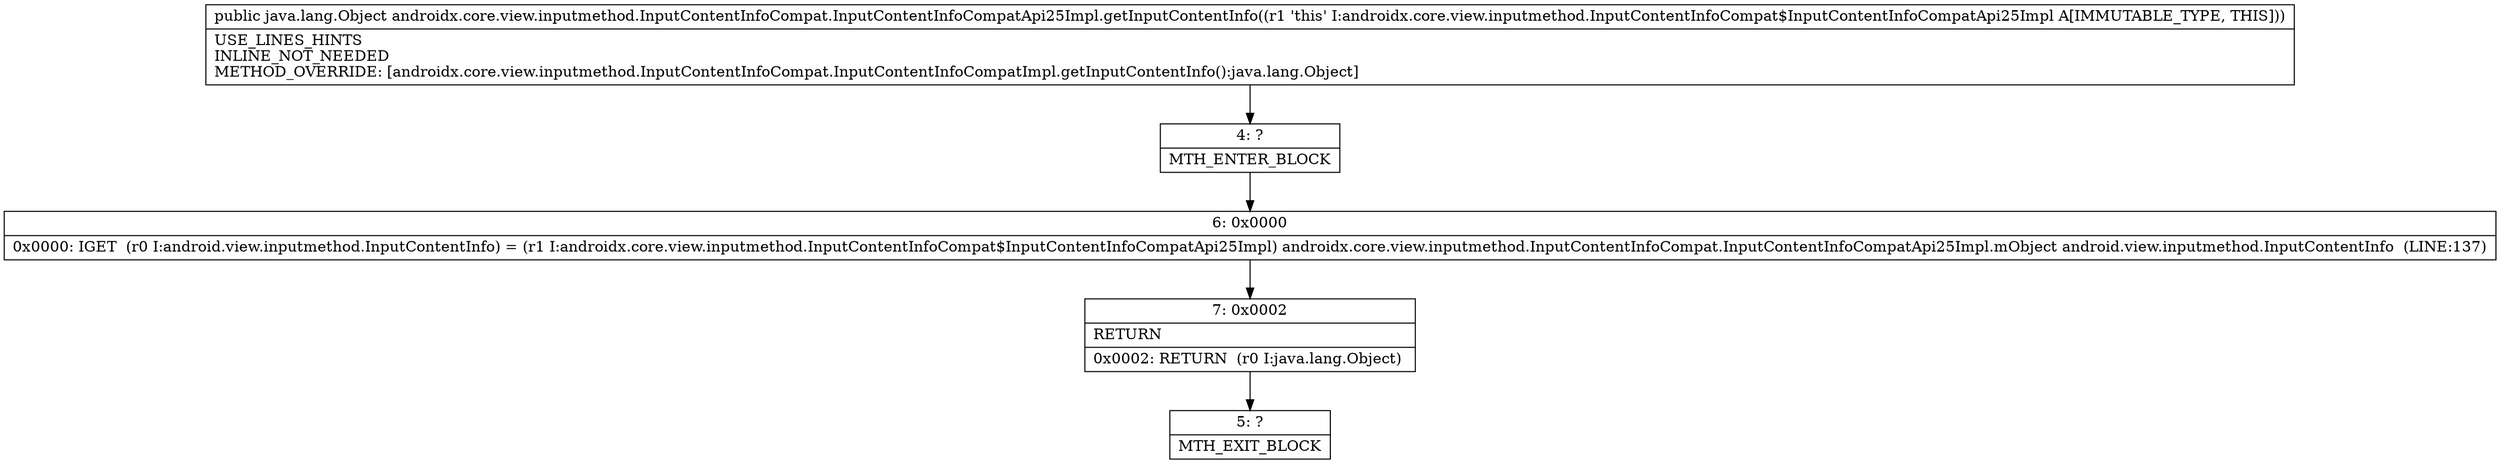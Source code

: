 digraph "CFG forandroidx.core.view.inputmethod.InputContentInfoCompat.InputContentInfoCompatApi25Impl.getInputContentInfo()Ljava\/lang\/Object;" {
Node_4 [shape=record,label="{4\:\ ?|MTH_ENTER_BLOCK\l}"];
Node_6 [shape=record,label="{6\:\ 0x0000|0x0000: IGET  (r0 I:android.view.inputmethod.InputContentInfo) = (r1 I:androidx.core.view.inputmethod.InputContentInfoCompat$InputContentInfoCompatApi25Impl) androidx.core.view.inputmethod.InputContentInfoCompat.InputContentInfoCompatApi25Impl.mObject android.view.inputmethod.InputContentInfo  (LINE:137)\l}"];
Node_7 [shape=record,label="{7\:\ 0x0002|RETURN\l|0x0002: RETURN  (r0 I:java.lang.Object) \l}"];
Node_5 [shape=record,label="{5\:\ ?|MTH_EXIT_BLOCK\l}"];
MethodNode[shape=record,label="{public java.lang.Object androidx.core.view.inputmethod.InputContentInfoCompat.InputContentInfoCompatApi25Impl.getInputContentInfo((r1 'this' I:androidx.core.view.inputmethod.InputContentInfoCompat$InputContentInfoCompatApi25Impl A[IMMUTABLE_TYPE, THIS]))  | USE_LINES_HINTS\lINLINE_NOT_NEEDED\lMETHOD_OVERRIDE: [androidx.core.view.inputmethod.InputContentInfoCompat.InputContentInfoCompatImpl.getInputContentInfo():java.lang.Object]\l}"];
MethodNode -> Node_4;Node_4 -> Node_6;
Node_6 -> Node_7;
Node_7 -> Node_5;
}

